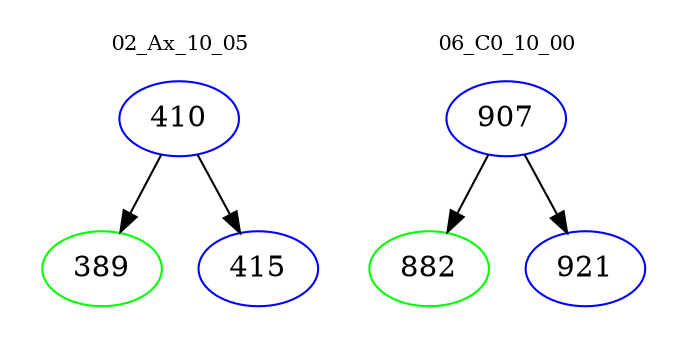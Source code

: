 digraph{
subgraph cluster_0 {
color = white
label = "02_Ax_10_05";
fontsize=10;
T0_410 [label="410", color="blue"]
T0_410 -> T0_389 [color="black"]
T0_389 [label="389", color="green"]
T0_410 -> T0_415 [color="black"]
T0_415 [label="415", color="blue"]
}
subgraph cluster_1 {
color = white
label = "06_C0_10_00";
fontsize=10;
T1_907 [label="907", color="blue"]
T1_907 -> T1_882 [color="black"]
T1_882 [label="882", color="green"]
T1_907 -> T1_921 [color="black"]
T1_921 [label="921", color="blue"]
}
}
